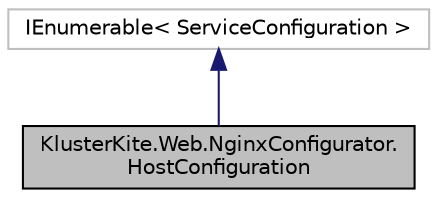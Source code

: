 digraph "KlusterKite.Web.NginxConfigurator.HostConfiguration"
{
  edge [fontname="Helvetica",fontsize="10",labelfontname="Helvetica",labelfontsize="10"];
  node [fontname="Helvetica",fontsize="10",shape=record];
  Node2 [label="KlusterKite.Web.NginxConfigurator.\lHostConfiguration",height=0.2,width=0.4,color="black", fillcolor="grey75", style="filled", fontcolor="black"];
  Node3 -> Node2 [dir="back",color="midnightblue",fontsize="10",style="solid",fontname="Helvetica"];
  Node3 [label="IEnumerable\< ServiceConfiguration \>",height=0.2,width=0.4,color="grey75", fillcolor="white", style="filled"];
}
